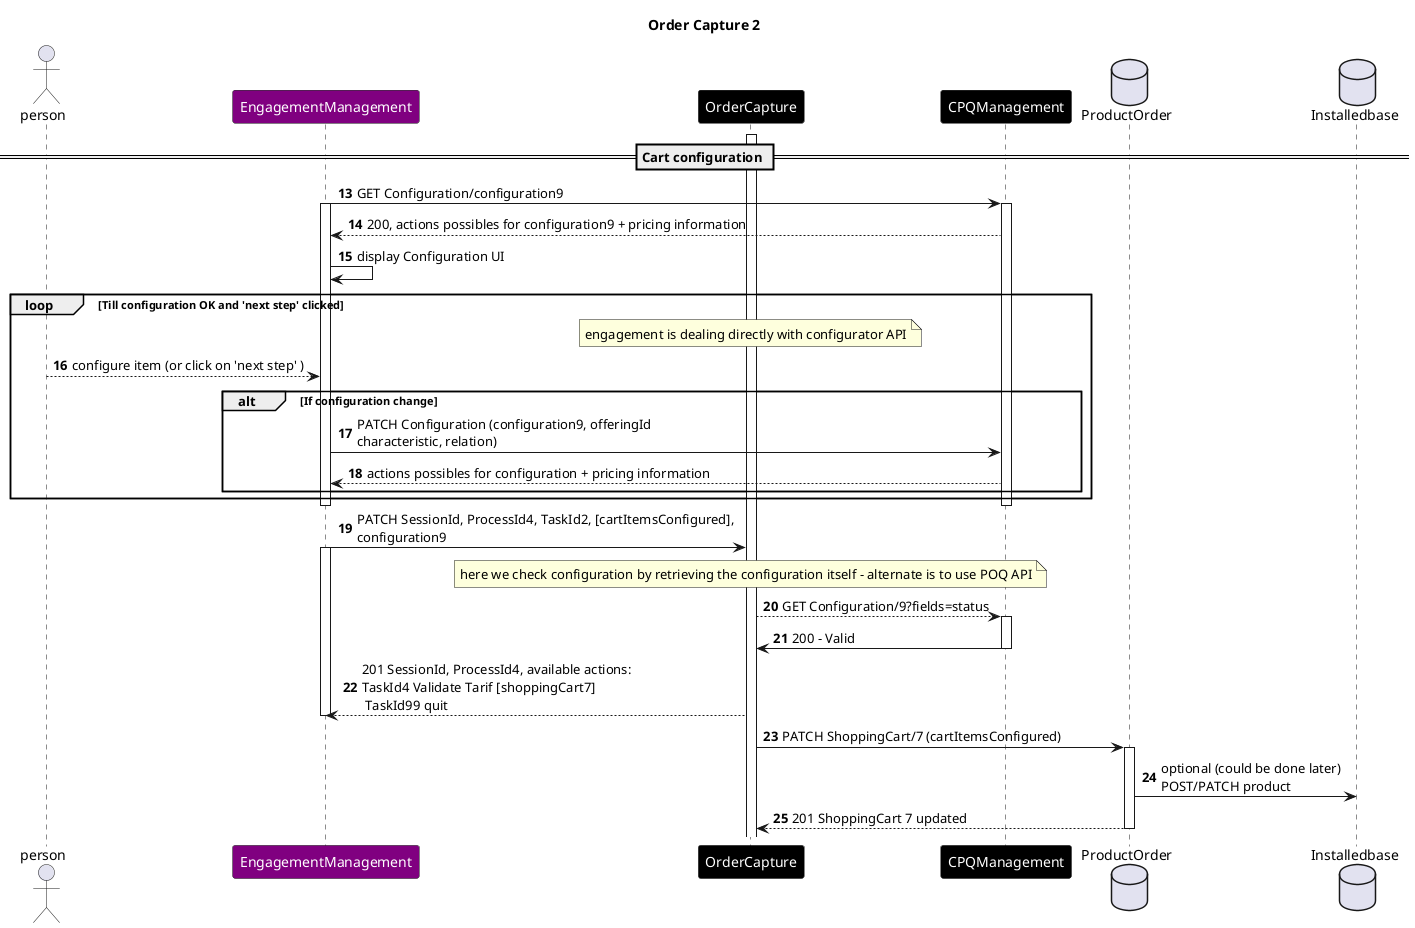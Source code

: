 @startuml
skinparam ParticipantFontColor automatic
Title: Order Capture 2
autonumber 13
actor person
participant EngagementManagement #Purple
participant OrderCapture #Black
participant CPQManagement #Black
database ProductOrder
database Installedbase

activate OrderCapture
== Cart configuration ==
EngagementManagement -> CPQManagement : GET Configuration/configuration9 
activate EngagementManagement
activate CPQManagement
CPQManagement--> EngagementManagement : 200, actions possibles for configuration9 + pricing information
EngagementManagement->EngagementManagement : display Configuration UI
loop Till configuration OK and 'next step' clicked
note over OrderCapture : engagement is dealing directly with configurator API
person--> EngagementManagement :  configure item (or click on 'next step' )
alt If configuration change
EngagementManagement -> CPQManagement : PATCH Configuration (configuration9, offeringId\ncharacteristic, relation)
CPQManagement--> EngagementManagement : actions possibles for configuration + pricing information
end
end
deactivate CPQManagement
deactivate EngagementManagement
EngagementManagement-> OrderCapture : PATCH SessionId, ProcessId4, TaskId2, [cartItemsConfigured],\nconfiguration9
activate EngagementManagement
Note over OrderCapture : here we check configuration by retrieving the configuration itself - alternate is to use POQ API
OrderCapture --> CPQManagement: GET Configuration/9?fields=status
activate CPQManagement
CPQManagement -> OrderCapture: 200 - Valid
deactivate CPQManagement
OrderCapture --> EngagementManagement : 201 SessionId, ProcessId4, available actions:\nTaskId4 Validate Tarif [shoppingCart7] \n TaskId99 quit
deactivate EngagementManagement
OrderCapture-> ProductOrder: PATCH ShoppingCart/7 (cartItemsConfigured)
activate ProductOrder
ProductOrder -> Installedbase : optional (could be done later)\nPOST/PATCH product
ProductOrder --> OrderCapture : 201 ShoppingCart 7 updated
deactivate ProductOrder
@enduml

